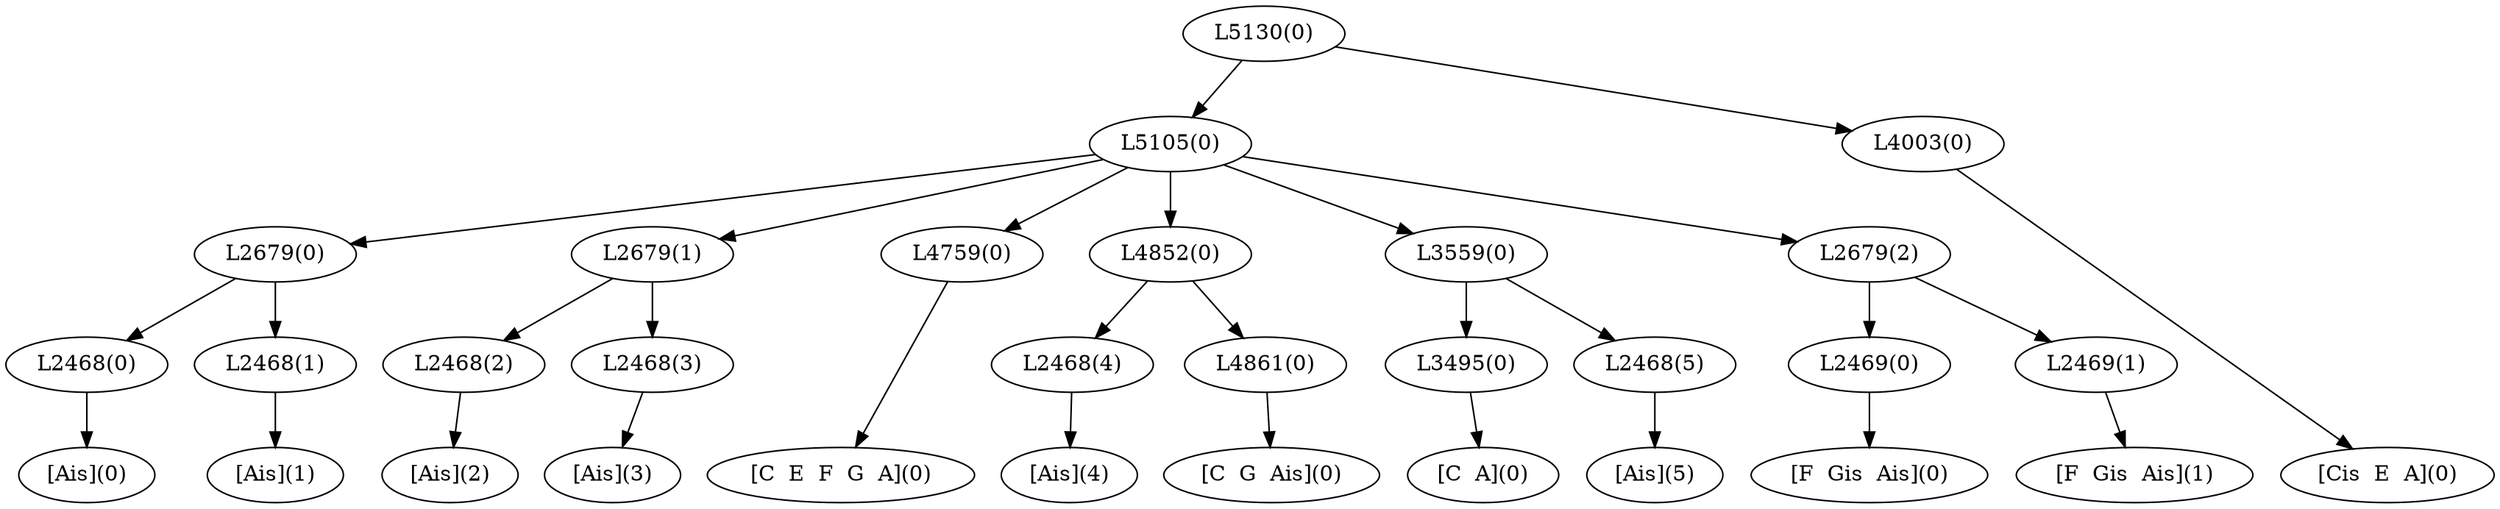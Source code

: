 digraph sample{
"L2468(0)"->"[Ais](0)"
"L2468(1)"->"[Ais](1)"
"L2679(0)"->"L2468(0)"
"L2679(0)"->"L2468(1)"
"L2468(2)"->"[Ais](2)"
"L2468(3)"->"[Ais](3)"
"L2679(1)"->"L2468(2)"
"L2679(1)"->"L2468(3)"
"L4759(0)"->"[C  E  F  G  A](0)"
"L2468(4)"->"[Ais](4)"
"L4861(0)"->"[C  G  Ais](0)"
"L4852(0)"->"L2468(4)"
"L4852(0)"->"L4861(0)"
"L3495(0)"->"[C  A](0)"
"L2468(5)"->"[Ais](5)"
"L3559(0)"->"L3495(0)"
"L3559(0)"->"L2468(5)"
"L2469(0)"->"[F  Gis  Ais](0)"
"L2469(1)"->"[F  Gis  Ais](1)"
"L2679(2)"->"L2469(0)"
"L2679(2)"->"L2469(1)"
"L5105(0)"->"L2679(0)"
"L5105(0)"->"L2679(1)"
"L5105(0)"->"L4759(0)"
"L5105(0)"->"L4852(0)"
"L5105(0)"->"L3559(0)"
"L5105(0)"->"L2679(2)"
"L4003(0)"->"[Cis  E  A](0)"
"L5130(0)"->"L5105(0)"
"L5130(0)"->"L4003(0)"
{rank = min; "L5130(0)"}
{rank = same; "L5105(0)"; "L4003(0)";}
{rank = same; "L2679(0)"; "L2679(1)"; "L4759(0)"; "L4852(0)"; "L3559(0)"; "L2679(2)";}
{rank = same; "L2468(0)"; "L2468(1)"; "L2468(2)"; "L2468(3)"; "L2468(4)"; "L4861(0)"; "L3495(0)"; "L2468(5)"; "L2469(0)"; "L2469(1)";}
{rank = max; "[Ais](0)"; "[Ais](1)"; "[Ais](2)"; "[Ais](3)"; "[Ais](4)"; "[Ais](5)"; "[C  A](0)"; "[C  E  F  G  A](0)"; "[C  G  Ais](0)"; "[Cis  E  A](0)"; "[F  Gis  Ais](0)"; "[F  Gis  Ais](1)";}
}